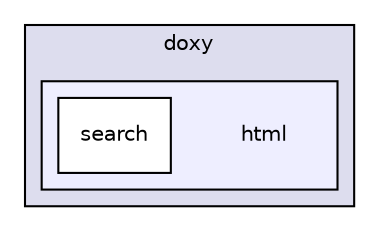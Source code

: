 digraph "doxy/html" {
  compound=true
  node [ fontsize="10", fontname="Helvetica"];
  edge [ labelfontsize="10", labelfontname="Helvetica"];
  subgraph clusterdir_0852b6145d5475d7a8e4df489fe46e4c {
    graph [ bgcolor="#ddddee", pencolor="black", label="doxy" fontname="Helvetica", fontsize="10", URL="dir_0852b6145d5475d7a8e4df489fe46e4c.html"]
  subgraph clusterdir_642fd44dd3fea087fc182af705d746d9 {
    graph [ bgcolor="#eeeeff", pencolor="black", label="" URL="dir_642fd44dd3fea087fc182af705d746d9.html"];
    dir_642fd44dd3fea087fc182af705d746d9 [shape=plaintext label="html"];
    dir_9618c4ac0d8fa6235f8e7cc35933f858 [shape=box label="search" color="black" fillcolor="white" style="filled" URL="dir_9618c4ac0d8fa6235f8e7cc35933f858.html"];
  }
  }
}
